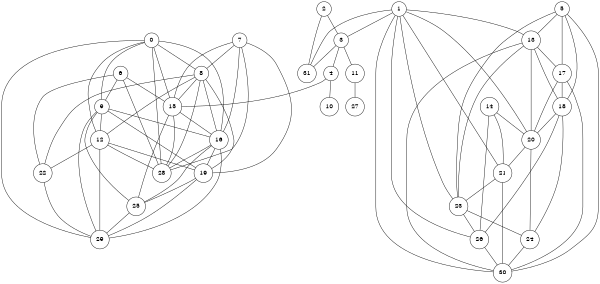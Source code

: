 graph { graph [size="4,4"]; node[shape=circle];
 0-- 8
 0-- 9
 0--12
 0--15
 0--16
 0--28
 0--29
 1-- 3
 1--13
 1--20
 1--21
 1--23
 1--26
 1--30
 1--31
 2-- 3
 2--31
 3-- 4
 3--11
 3--31
 4--10
 4--15
 5--13
 5--17
 5--18
 5--23
 5--30
 6-- 9
 6--15
 6--22
 6--28
 7-- 8
 7--15
 7--16
 7--19
 7--28
 8--12
 8--15
 8--16
 8--19
 8--22
 8--28
 9--12
 9--16
 9--19
 9--25
 9--29
11--27
12--19
12--22
12--28
12--29
13--17
13--18
13--20
13--23
13--30
14--20
14--21
14--26
15--16
15--25
15--28
16--19
16--25
16--28
16--29
17--18
17--20
17--30
18--20
18--24
18--26
19--25
19--29
20--21
20--24
21--23
21--30
22--29
23--24
23--26
24--30
25--29
26--30

}
